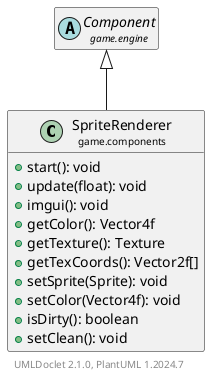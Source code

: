 @startuml
    set namespaceSeparator none
    hide empty fields
    hide empty methods

    class "<size:14>SpriteRenderer\n<size:10>game.components" as game.components.SpriteRenderer [[SpriteRenderer.html]] {
        +start(): void
        +update(float): void
        +imgui(): void
        +getColor(): Vector4f
        +getTexture(): Texture
        +getTexCoords(): Vector2f[]
        +setSprite(Sprite): void
        +setColor(Vector4f): void
        +isDirty(): boolean
        +setClean(): void
    }

    abstract class "<size:14>Component\n<size:10>game.engine" as game.engine.Component [[../engine/Component.html]]

    game.engine.Component <|-- game.components.SpriteRenderer

    center footer UMLDoclet 2.1.0, PlantUML %version()
@enduml
